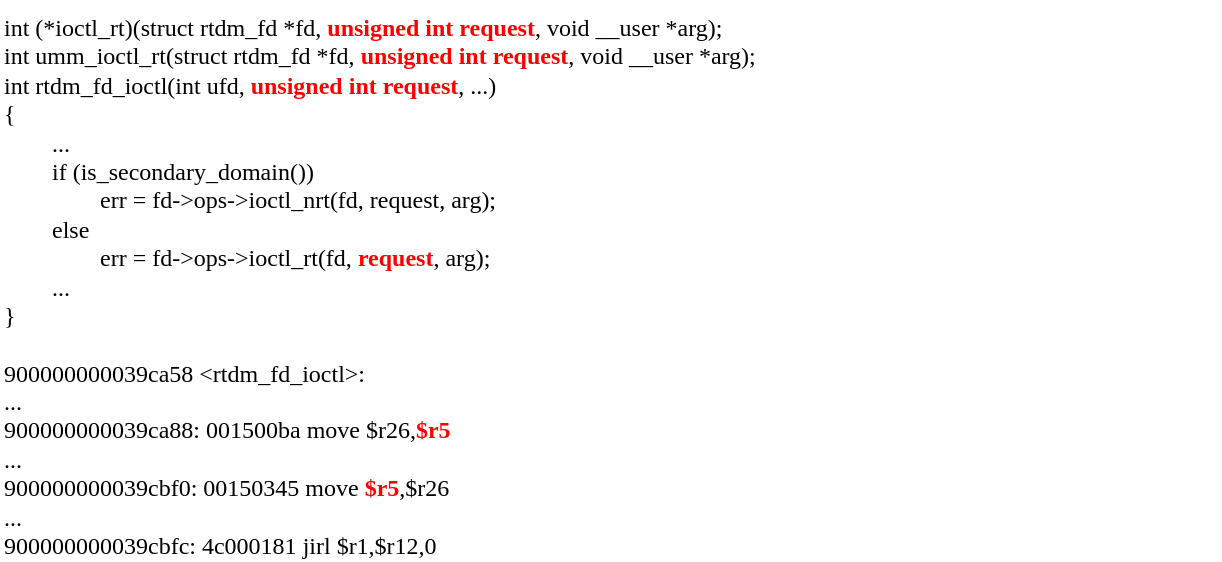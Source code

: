 <mxfile version="20.8.16" type="device"><diagram name="Page-1" id="9X0ESf6F69z7x2L2r5KG"><mxGraphModel dx="2704" dy="662" grid="1" gridSize="10" guides="1" tooltips="1" connect="1" arrows="1" fold="1" page="1" pageScale="1" pageWidth="827" pageHeight="1169" math="0" shadow="0"><root><mxCell id="0"/><mxCell id="1" parent="0"/><mxCell id="YRGdACz2NdePQLeItSf4-1" value="&lt;div&gt;&lt;div&gt;&lt;div&gt;int (*ioctl_rt)(struct rtdm_fd *fd,&amp;nbsp;&lt;span style=&quot;background-color: initial;&quot;&gt;&lt;b&gt;&lt;font color=&quot;#ff0000&quot;&gt;unsigned int request&lt;/font&gt;&lt;/b&gt;, void __user *arg);&lt;/span&gt;&lt;/div&gt;&lt;/div&gt;&lt;div&gt;&lt;div&gt;int umm_ioctl_rt(struct rtdm_fd *fd,&amp;nbsp;&lt;span style=&quot;background-color: initial;&quot;&gt;&lt;b&gt;&lt;font color=&quot;#ff0000&quot;&gt;unsigned int request&lt;/font&gt;&lt;/b&gt;, void __user *arg);&lt;/span&gt;&lt;/div&gt;&lt;/div&gt;&lt;div&gt;int rtdm_fd_ioctl(int ufd, &lt;b&gt;&lt;font color=&quot;#ff0000&quot;&gt;unsigned int request&lt;/font&gt;&lt;/b&gt;, ...)&lt;/div&gt;&lt;div&gt;{&lt;/div&gt;&lt;div&gt;&amp;nbsp; &amp;nbsp; &amp;nbsp; &amp;nbsp; ...&lt;/div&gt;&lt;div&gt;&lt;span style=&quot;&quot;&gt;&lt;/span&gt;&amp;nbsp; &amp;nbsp; &amp;nbsp; &amp;nbsp; if (is_secondary_domain())&lt;/div&gt;&lt;div&gt;&lt;span style=&quot;&quot;&gt;&lt;/span&gt;&amp;nbsp; &amp;nbsp; &amp;nbsp; &amp;nbsp; &amp;nbsp; &amp;nbsp; &amp;nbsp; &amp;nbsp; err = fd-&amp;gt;ops-&amp;gt;ioctl_nrt(fd, request, arg);&lt;/div&gt;&lt;div&gt;&lt;span style=&quot;&quot;&gt;&lt;/span&gt;&amp;nbsp; &amp;nbsp; &amp;nbsp; &amp;nbsp; else&lt;/div&gt;&lt;div&gt;&lt;span style=&quot;&quot;&gt;&lt;/span&gt;&amp;nbsp; &amp;nbsp; &amp;nbsp; &amp;nbsp; &amp;nbsp; &amp;nbsp; &amp;nbsp; &amp;nbsp; err = fd-&amp;gt;ops-&amp;gt;ioctl_rt(fd, &lt;font color=&quot;#ff0000&quot;&gt;&lt;b&gt;request&lt;/b&gt;&lt;/font&gt;, arg);&lt;/div&gt;&lt;div&gt;&amp;nbsp; &amp;nbsp; &amp;nbsp; &amp;nbsp; ...&lt;/div&gt;&lt;div&gt;&lt;span style=&quot;&quot;&gt;&#9;&lt;/span&gt;}&lt;/div&gt;&lt;/div&gt;&lt;div&gt;&lt;br&gt;&lt;/div&gt;&lt;div&gt;900000000039ca58 &amp;lt;rtdm_fd_ioctl&amp;gt;:&lt;/div&gt;&lt;div&gt;...&lt;/div&gt;&lt;div&gt;900000000039ca88:&#9;001500ba &lt;span style=&quot;&quot;&gt;&#9;&lt;/span&gt;move&lt;span style=&quot;&quot;&gt;&#9;&lt;/span&gt;$r26,&lt;font color=&quot;#ff0000&quot;&gt;&lt;b&gt;$r5&lt;/b&gt;&lt;/font&gt;&lt;br&gt;&lt;/div&gt;&lt;div&gt;...&lt;/div&gt;&lt;div&gt;&lt;div&gt;900000000039cbf0:&lt;span style=&quot;&quot;&gt;&#9;&lt;/span&gt;00150345 &lt;span style=&quot;&quot;&gt;&#9;&lt;/span&gt;move&lt;span style=&quot;&quot;&gt;&#9;&lt;/span&gt;&lt;font color=&quot;#ff0000&quot;&gt;&lt;b&gt;$r5&lt;/b&gt;&lt;/font&gt;,$r26&lt;/div&gt;&lt;div&gt;...&lt;/div&gt;&lt;div&gt;900000000039cbfc:&lt;span style=&quot;&quot;&gt;&#9;&lt;/span&gt;4c000181 &lt;span style=&quot;&quot;&gt;&#9;&lt;/span&gt;jirl&lt;span style=&quot;&quot;&gt;&#9;&lt;/span&gt;$r1,$r12,0&lt;/div&gt;&lt;/div&gt;" style="text;whiteSpace=wrap;html=1;fontFamily=Fira Code;" parent="1" vertex="1"><mxGeometry x="-1140" y="670" width="610" height="110" as="geometry"/></mxCell></root></mxGraphModel></diagram></mxfile>